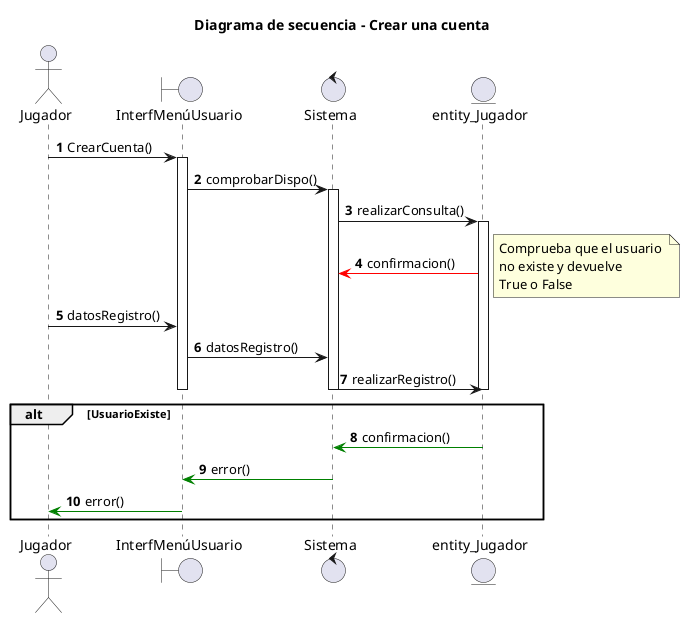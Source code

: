 @startuml
title Diagrama de secuencia - Crear una cuenta
autonumber
actor Jugador
boundary InterfMenúUsuario
control Sistema
entity entity_Jugador

Jugador -> InterfMenúUsuario : CrearCuenta()
activate InterfMenúUsuario
InterfMenúUsuario -> Sistema : comprobarDispo()
activate Sistema
Sistema -> entity_Jugador : realizarConsulta()
activate entity_Jugador
entity_Jugador -[#red]> Sistema : confirmacion()
note right 
Comprueba que el usuario 
no existe y devuelve 
True o False
end note

Jugador -> InterfMenúUsuario : datosRegistro()
InterfMenúUsuario -> Sistema : datosRegistro()
Sistema -> entity_Jugador : realizarRegistro()
deactivate entity_Jugador
deactivate Sistema
deactivate InterfMenúUsuario
alt UsuarioExiste
entity_Jugador -[#green]> Sistema : confirmacion()
Sistema -[#green]> InterfMenúUsuario : error()
InterfMenúUsuario -[#green]> Jugador : error()
end

@enduml